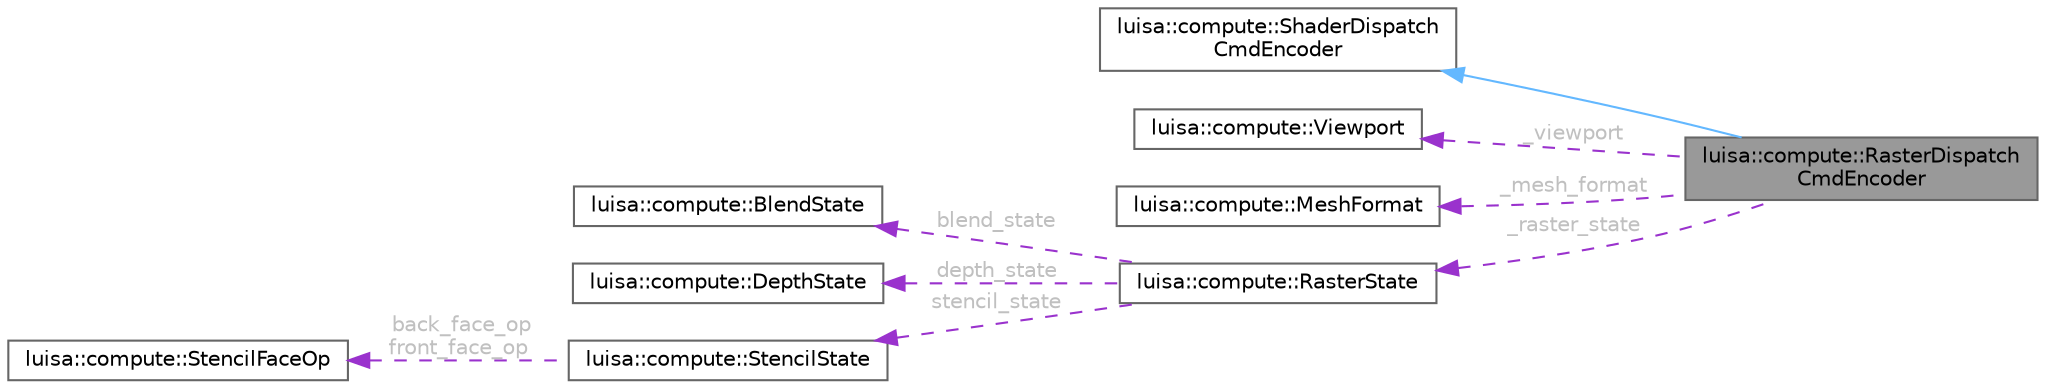 digraph "luisa::compute::RasterDispatchCmdEncoder"
{
 // LATEX_PDF_SIZE
  bgcolor="transparent";
  edge [fontname=Helvetica,fontsize=10,labelfontname=Helvetica,labelfontsize=10];
  node [fontname=Helvetica,fontsize=10,shape=box,height=0.2,width=0.4];
  rankdir="LR";
  Node1 [id="Node000001",label="luisa::compute::RasterDispatch\lCmdEncoder",height=0.2,width=0.4,color="gray40", fillcolor="grey60", style="filled", fontcolor="black",tooltip=" "];
  Node2 -> Node1 [id="edge1_Node000001_Node000002",dir="back",color="steelblue1",style="solid",tooltip=" "];
  Node2 [id="Node000002",label="luisa::compute::ShaderDispatch\lCmdEncoder",height=0.2,width=0.4,color="gray40", fillcolor="white", style="filled",URL="$classluisa_1_1compute_1_1_shader_dispatch_cmd_encoder.html",tooltip=" "];
  Node3 -> Node1 [id="edge2_Node000001_Node000003",dir="back",color="darkorchid3",style="dashed",tooltip=" ",label=" _viewport",fontcolor="grey" ];
  Node3 [id="Node000003",label="luisa::compute::Viewport",height=0.2,width=0.4,color="gray40", fillcolor="white", style="filled",URL="$structluisa_1_1compute_1_1_viewport.html",tooltip=" "];
  Node4 -> Node1 [id="edge3_Node000001_Node000004",dir="back",color="darkorchid3",style="dashed",tooltip=" ",label=" _mesh_format",fontcolor="grey" ];
  Node4 [id="Node000004",label="luisa::compute::MeshFormat",height=0.2,width=0.4,color="gray40", fillcolor="white", style="filled",URL="$classluisa_1_1compute_1_1_mesh_format.html",tooltip=" "];
  Node5 -> Node1 [id="edge4_Node000001_Node000005",dir="back",color="darkorchid3",style="dashed",tooltip=" ",label=" _raster_state",fontcolor="grey" ];
  Node5 [id="Node000005",label="luisa::compute::RasterState",height=0.2,width=0.4,color="gray40", fillcolor="white", style="filled",URL="$structluisa_1_1compute_1_1_raster_state.html",tooltip=" "];
  Node6 -> Node5 [id="edge5_Node000005_Node000006",dir="back",color="darkorchid3",style="dashed",tooltip=" ",label=" blend_state",fontcolor="grey" ];
  Node6 [id="Node000006",label="luisa::compute::BlendState",height=0.2,width=0.4,color="gray40", fillcolor="white", style="filled",URL="$structluisa_1_1compute_1_1_blend_state.html",tooltip=" "];
  Node7 -> Node5 [id="edge6_Node000005_Node000007",dir="back",color="darkorchid3",style="dashed",tooltip=" ",label=" depth_state",fontcolor="grey" ];
  Node7 [id="Node000007",label="luisa::compute::DepthState",height=0.2,width=0.4,color="gray40", fillcolor="white", style="filled",URL="$structluisa_1_1compute_1_1_depth_state.html",tooltip=" "];
  Node8 -> Node5 [id="edge7_Node000005_Node000008",dir="back",color="darkorchid3",style="dashed",tooltip=" ",label=" stencil_state",fontcolor="grey" ];
  Node8 [id="Node000008",label="luisa::compute::StencilState",height=0.2,width=0.4,color="gray40", fillcolor="white", style="filled",URL="$structluisa_1_1compute_1_1_stencil_state.html",tooltip=" "];
  Node9 -> Node8 [id="edge8_Node000008_Node000009",dir="back",color="darkorchid3",style="dashed",tooltip=" ",label=" back_face_op\nfront_face_op",fontcolor="grey" ];
  Node9 [id="Node000009",label="luisa::compute::StencilFaceOp",height=0.2,width=0.4,color="gray40", fillcolor="white", style="filled",URL="$structluisa_1_1compute_1_1_stencil_face_op.html",tooltip=" "];
}
